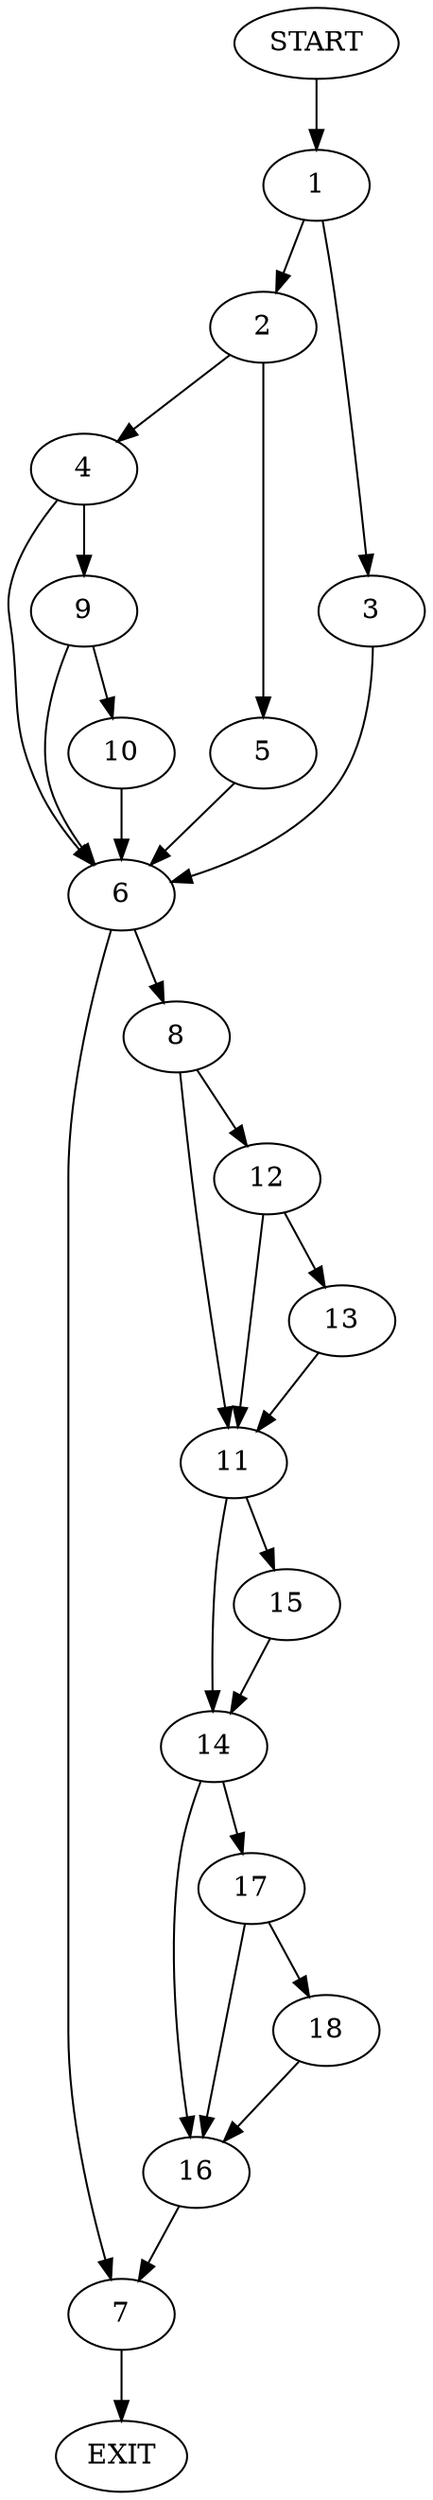 digraph {
0 [label="START"]
19 [label="EXIT"]
0 -> 1
1 -> 2
1 -> 3
2 -> 4
2 -> 5
3 -> 6
6 -> 7
6 -> 8
5 -> 6
4 -> 6
4 -> 9
9 -> 6
9 -> 10
10 -> 6
8 -> 11
8 -> 12
7 -> 19
12 -> 13
12 -> 11
11 -> 14
11 -> 15
13 -> 11
14 -> 16
14 -> 17
15 -> 14
17 -> 18
17 -> 16
16 -> 7
18 -> 16
}
